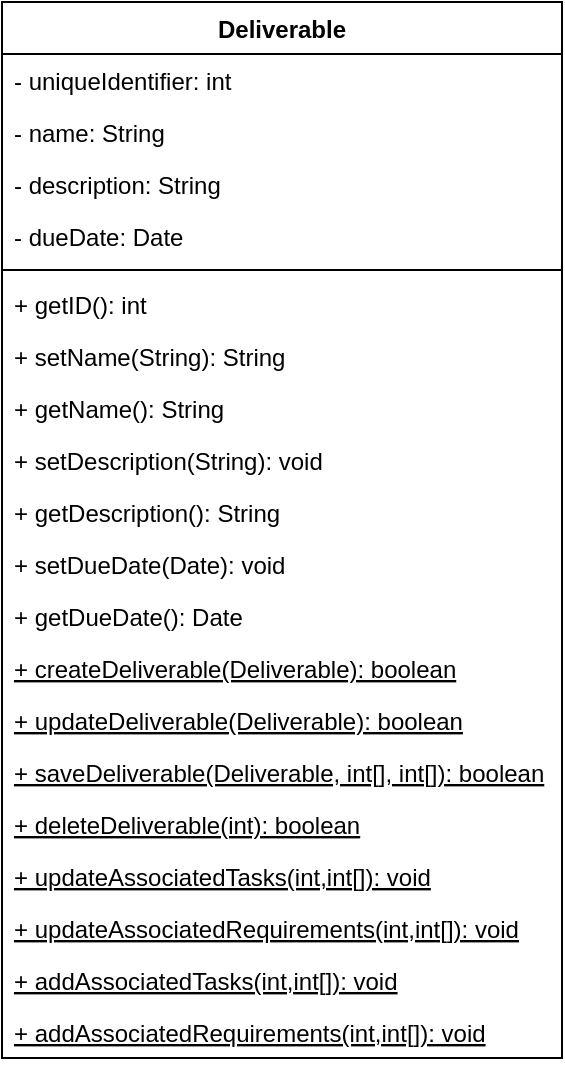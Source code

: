 <mxfile version="13.0.5" type="github">
  <diagram id="h3Ek2yhjag-Ijy3UuA3x" name="Page-1">
    <mxGraphModel dx="813" dy="435" grid="1" gridSize="10" guides="1" tooltips="1" connect="1" arrows="1" fold="1" page="1" pageScale="1" pageWidth="10000" pageHeight="10000" math="0" shadow="0">
      <root>
        <mxCell id="0" />
        <mxCell id="1" parent="0" />
        <mxCell id="rIIZ6E1I2lcJWbTjNb9e-1" value="Deliverable" style="swimlane;fontStyle=1;align=center;verticalAlign=top;childLayout=stackLayout;horizontal=1;startSize=26;horizontalStack=0;resizeParent=1;resizeParentMax=0;resizeLast=0;collapsible=1;marginBottom=0;" parent="1" vertex="1">
          <mxGeometry x="150" y="40" width="280" height="528" as="geometry" />
        </mxCell>
        <mxCell id="rIIZ6E1I2lcJWbTjNb9e-2" value="- uniqueIdentifier: int" style="text;strokeColor=none;fillColor=none;align=left;verticalAlign=top;spacingLeft=4;spacingRight=4;overflow=hidden;rotatable=0;points=[[0,0.5],[1,0.5]];portConstraint=eastwest;" parent="rIIZ6E1I2lcJWbTjNb9e-1" vertex="1">
          <mxGeometry y="26" width="280" height="26" as="geometry" />
        </mxCell>
        <mxCell id="rIIZ6E1I2lcJWbTjNb9e-5" value="- name: String" style="text;strokeColor=none;fillColor=none;align=left;verticalAlign=top;spacingLeft=4;spacingRight=4;overflow=hidden;rotatable=0;points=[[0,0.5],[1,0.5]];portConstraint=eastwest;" parent="rIIZ6E1I2lcJWbTjNb9e-1" vertex="1">
          <mxGeometry y="52" width="280" height="26" as="geometry" />
        </mxCell>
        <mxCell id="rIIZ6E1I2lcJWbTjNb9e-6" value="- description: String" style="text;strokeColor=none;fillColor=none;align=left;verticalAlign=top;spacingLeft=4;spacingRight=4;overflow=hidden;rotatable=0;points=[[0,0.5],[1,0.5]];portConstraint=eastwest;" parent="rIIZ6E1I2lcJWbTjNb9e-1" vertex="1">
          <mxGeometry y="78" width="280" height="26" as="geometry" />
        </mxCell>
        <mxCell id="rIIZ6E1I2lcJWbTjNb9e-7" value="- dueDate: Date" style="text;strokeColor=none;fillColor=none;align=left;verticalAlign=top;spacingLeft=4;spacingRight=4;overflow=hidden;rotatable=0;points=[[0,0.5],[1,0.5]];portConstraint=eastwest;" parent="rIIZ6E1I2lcJWbTjNb9e-1" vertex="1">
          <mxGeometry y="104" width="280" height="26" as="geometry" />
        </mxCell>
        <mxCell id="rIIZ6E1I2lcJWbTjNb9e-3" value="" style="line;strokeWidth=1;fillColor=none;align=left;verticalAlign=middle;spacingTop=-1;spacingLeft=3;spacingRight=3;rotatable=0;labelPosition=right;points=[];portConstraint=eastwest;" parent="rIIZ6E1I2lcJWbTjNb9e-1" vertex="1">
          <mxGeometry y="130" width="280" height="8" as="geometry" />
        </mxCell>
        <mxCell id="rIIZ6E1I2lcJWbTjNb9e-18" value="+ getID(): int" style="text;strokeColor=none;fillColor=none;align=left;verticalAlign=top;spacingLeft=4;spacingRight=4;overflow=hidden;rotatable=0;points=[[0,0.5],[1,0.5]];portConstraint=eastwest;" parent="rIIZ6E1I2lcJWbTjNb9e-1" vertex="1">
          <mxGeometry y="138" width="280" height="26" as="geometry" />
        </mxCell>
        <mxCell id="rIIZ6E1I2lcJWbTjNb9e-19" value="+ setName(String): String" style="text;strokeColor=none;fillColor=none;align=left;verticalAlign=top;spacingLeft=4;spacingRight=4;overflow=hidden;rotatable=0;points=[[0,0.5],[1,0.5]];portConstraint=eastwest;" parent="rIIZ6E1I2lcJWbTjNb9e-1" vertex="1">
          <mxGeometry y="164" width="280" height="26" as="geometry" />
        </mxCell>
        <mxCell id="rIIZ6E1I2lcJWbTjNb9e-12" value="+ getName(): String" style="text;strokeColor=none;fillColor=none;align=left;verticalAlign=top;spacingLeft=4;spacingRight=4;overflow=hidden;rotatable=0;points=[[0,0.5],[1,0.5]];portConstraint=eastwest;" parent="rIIZ6E1I2lcJWbTjNb9e-1" vertex="1">
          <mxGeometry y="190" width="280" height="26" as="geometry" />
        </mxCell>
        <mxCell id="rIIZ6E1I2lcJWbTjNb9e-20" value="+ setDescription(String): void" style="text;strokeColor=none;fillColor=none;align=left;verticalAlign=top;spacingLeft=4;spacingRight=4;overflow=hidden;rotatable=0;points=[[0,0.5],[1,0.5]];portConstraint=eastwest;" parent="rIIZ6E1I2lcJWbTjNb9e-1" vertex="1">
          <mxGeometry y="216" width="280" height="26" as="geometry" />
        </mxCell>
        <mxCell id="rIIZ6E1I2lcJWbTjNb9e-13" value="+ getDescription(): String" style="text;strokeColor=none;fillColor=none;align=left;verticalAlign=top;spacingLeft=4;spacingRight=4;overflow=hidden;rotatable=0;points=[[0,0.5],[1,0.5]];portConstraint=eastwest;" parent="rIIZ6E1I2lcJWbTjNb9e-1" vertex="1">
          <mxGeometry y="242" width="280" height="26" as="geometry" />
        </mxCell>
        <mxCell id="rIIZ6E1I2lcJWbTjNb9e-21" value="+ setDueDate(Date): void" style="text;strokeColor=none;fillColor=none;align=left;verticalAlign=top;spacingLeft=4;spacingRight=4;overflow=hidden;rotatable=0;points=[[0,0.5],[1,0.5]];portConstraint=eastwest;" parent="rIIZ6E1I2lcJWbTjNb9e-1" vertex="1">
          <mxGeometry y="268" width="280" height="26" as="geometry" />
        </mxCell>
        <mxCell id="rIIZ6E1I2lcJWbTjNb9e-14" value="+ getDueDate(): Date" style="text;strokeColor=none;fillColor=none;align=left;verticalAlign=top;spacingLeft=4;spacingRight=4;overflow=hidden;rotatable=0;points=[[0,0.5],[1,0.5]];portConstraint=eastwest;" parent="rIIZ6E1I2lcJWbTjNb9e-1" vertex="1">
          <mxGeometry y="294" width="280" height="26" as="geometry" />
        </mxCell>
        <mxCell id="rIIZ6E1I2lcJWbTjNb9e-15" value="+ createDeliverable(Deliverable): boolean" style="text;strokeColor=none;fillColor=none;align=left;verticalAlign=top;spacingLeft=4;spacingRight=4;overflow=hidden;rotatable=0;points=[[0,0.5],[1,0.5]];portConstraint=eastwest;fontStyle=4" parent="rIIZ6E1I2lcJWbTjNb9e-1" vertex="1">
          <mxGeometry y="320" width="280" height="26" as="geometry" />
        </mxCell>
        <mxCell id="rIIZ6E1I2lcJWbTjNb9e-17" value="+ updateDeliverable(Deliverable): boolean" style="text;strokeColor=none;fillColor=none;align=left;verticalAlign=top;spacingLeft=4;spacingRight=4;overflow=hidden;rotatable=0;points=[[0,0.5],[1,0.5]];portConstraint=eastwest;fontStyle=4" parent="rIIZ6E1I2lcJWbTjNb9e-1" vertex="1">
          <mxGeometry y="346" width="280" height="26" as="geometry" />
        </mxCell>
        <mxCell id="rIIZ6E1I2lcJWbTjNb9e-22" value="+ saveDeliverable(Deliverable, int[], int[]): boolean" style="text;strokeColor=none;fillColor=none;align=left;verticalAlign=top;spacingLeft=4;spacingRight=4;overflow=hidden;rotatable=0;points=[[0,0.5],[1,0.5]];portConstraint=eastwest;fontStyle=4" parent="rIIZ6E1I2lcJWbTjNb9e-1" vertex="1">
          <mxGeometry y="372" width="280" height="26" as="geometry" />
        </mxCell>
        <mxCell id="rIIZ6E1I2lcJWbTjNb9e-24" value="+ deleteDeliverable(int): boolean" style="text;strokeColor=none;fillColor=none;align=left;verticalAlign=top;spacingLeft=4;spacingRight=4;overflow=hidden;rotatable=0;points=[[0,0.5],[1,0.5]];portConstraint=eastwest;fontStyle=4" parent="rIIZ6E1I2lcJWbTjNb9e-1" vertex="1">
          <mxGeometry y="398" width="280" height="26" as="geometry" />
        </mxCell>
        <mxCell id="AJkytsJuZ1-eA44GaWmQ-18" value="+ updateAssociatedTasks(int,int[]): void" style="text;strokeColor=none;fillColor=none;align=left;verticalAlign=top;spacingLeft=4;spacingRight=4;overflow=hidden;rotatable=0;points=[[0,0.5],[1,0.5]];portConstraint=eastwest;fontStyle=4" vertex="1" parent="rIIZ6E1I2lcJWbTjNb9e-1">
          <mxGeometry y="424" width="280" height="26" as="geometry" />
        </mxCell>
        <mxCell id="AJkytsJuZ1-eA44GaWmQ-19" value="+ updateAssociatedRequirements(int,int[]): void" style="text;strokeColor=none;fillColor=none;align=left;verticalAlign=top;spacingLeft=4;spacingRight=4;overflow=hidden;rotatable=0;points=[[0,0.5],[1,0.5]];portConstraint=eastwest;fontStyle=4" vertex="1" parent="rIIZ6E1I2lcJWbTjNb9e-1">
          <mxGeometry y="450" width="280" height="26" as="geometry" />
        </mxCell>
        <mxCell id="AJkytsJuZ1-eA44GaWmQ-20" value="+ addAssociatedTasks(int,int[]): void" style="text;strokeColor=none;fillColor=none;align=left;verticalAlign=top;spacingLeft=4;spacingRight=4;overflow=hidden;rotatable=0;points=[[0,0.5],[1,0.5]];portConstraint=eastwest;fontStyle=4" vertex="1" parent="rIIZ6E1I2lcJWbTjNb9e-1">
          <mxGeometry y="476" width="280" height="26" as="geometry" />
        </mxCell>
        <mxCell id="AJkytsJuZ1-eA44GaWmQ-21" value="+ addAssociatedRequirements(int,int[]): void" style="text;strokeColor=none;fillColor=none;align=left;verticalAlign=top;spacingLeft=4;spacingRight=4;overflow=hidden;rotatable=0;points=[[0,0.5],[1,0.5]];portConstraint=eastwest;fontStyle=4" vertex="1" parent="rIIZ6E1I2lcJWbTjNb9e-1">
          <mxGeometry y="502" width="280" height="26" as="geometry" />
        </mxCell>
      </root>
    </mxGraphModel>
  </diagram>
</mxfile>

